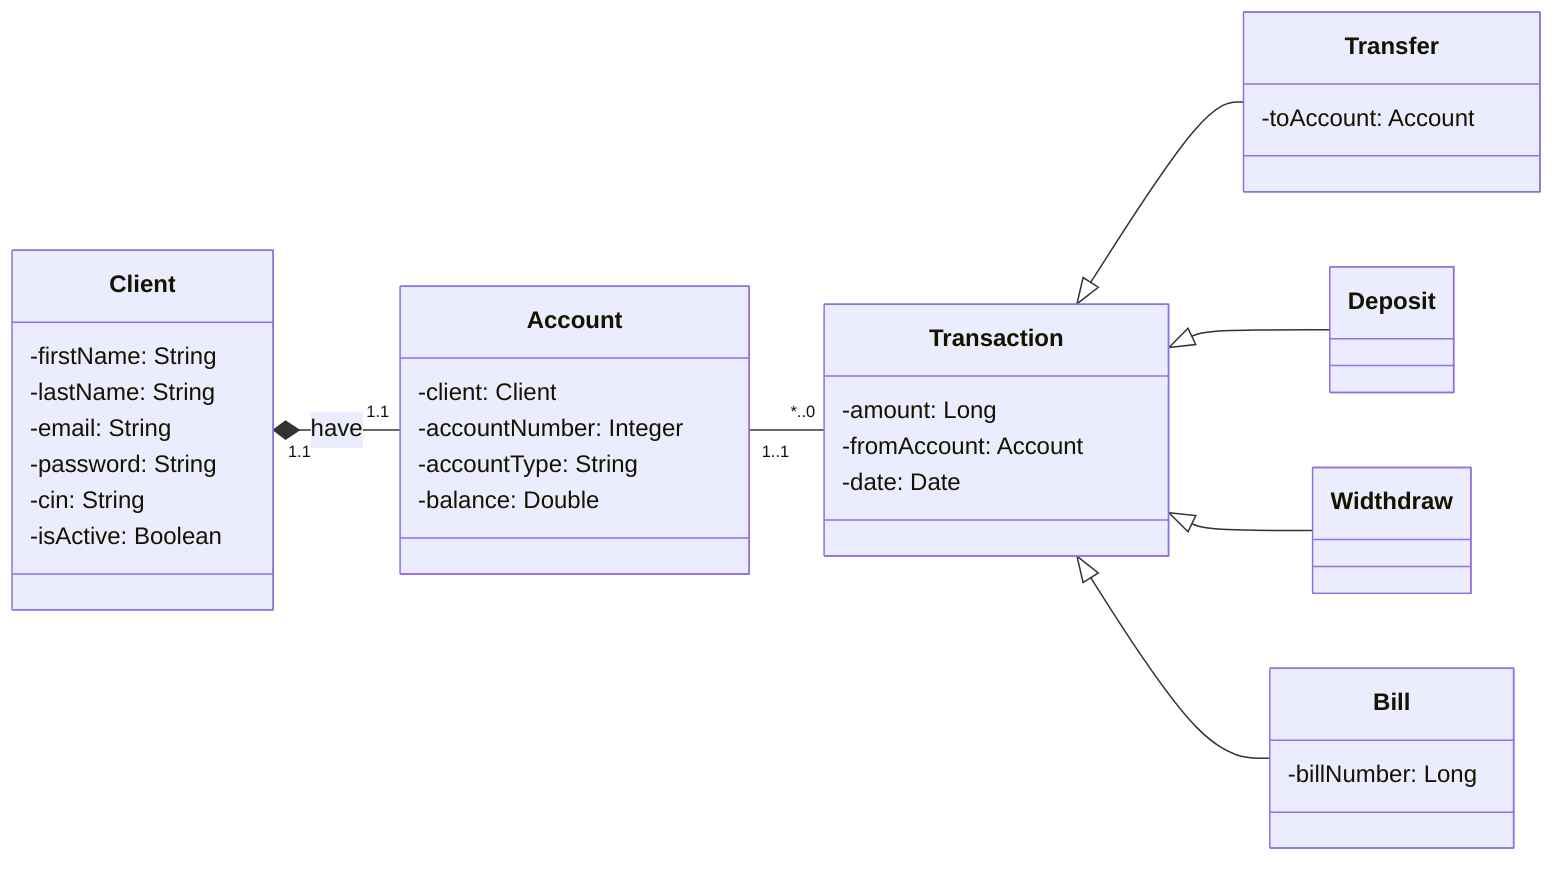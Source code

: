 classDiagram
direction LR

%% Relations
Client "1.1" *-- "1.1" Account: have

class Client{
    -firstName: String
    -lastName: String
    -email: String
    -password: String
    -cin: String
    -isActive: Boolean
}

class Account{
    -client: Client
    -accountNumber: Integer
    -accountType: String
    -balance: Double
}

class Transaction{
    -amount: Long
    -fromAccount: Account
    -date: Date
}

class Transfer{
    -toAccount: Account
}

class Bill{
    -billNumber: Long
}

Account "1..1" -- "*..0" Transaction

Transaction <|-- Transfer
Transaction <|-- Deposit
Transaction <|-- Widthdraw
Transaction <|-- Bill